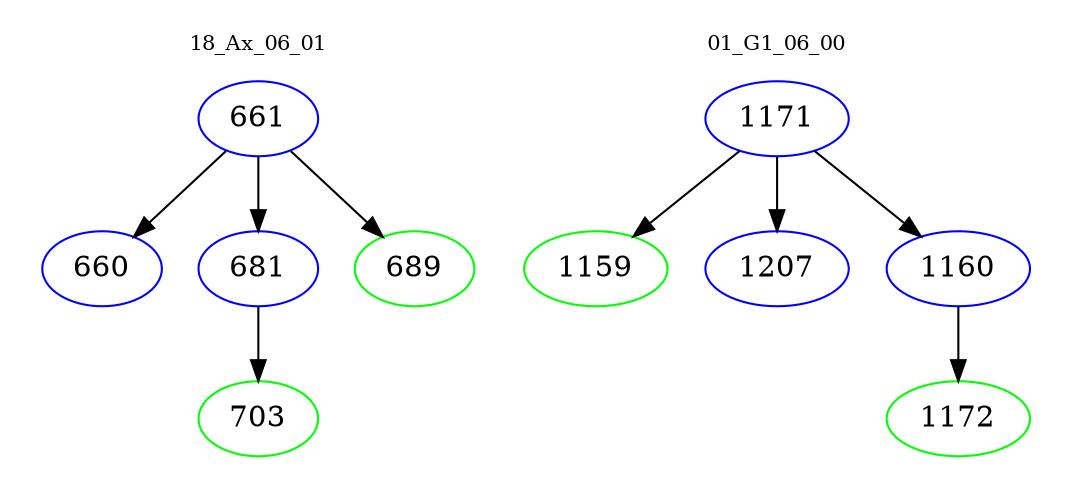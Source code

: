 digraph{
subgraph cluster_0 {
color = white
label = "18_Ax_06_01";
fontsize=10;
T0_661 [label="661", color="blue"]
T0_661 -> T0_660 [color="black"]
T0_660 [label="660", color="blue"]
T0_661 -> T0_681 [color="black"]
T0_681 [label="681", color="blue"]
T0_681 -> T0_703 [color="black"]
T0_703 [label="703", color="green"]
T0_661 -> T0_689 [color="black"]
T0_689 [label="689", color="green"]
}
subgraph cluster_1 {
color = white
label = "01_G1_06_00";
fontsize=10;
T1_1171 [label="1171", color="blue"]
T1_1171 -> T1_1159 [color="black"]
T1_1159 [label="1159", color="green"]
T1_1171 -> T1_1207 [color="black"]
T1_1207 [label="1207", color="blue"]
T1_1171 -> T1_1160 [color="black"]
T1_1160 [label="1160", color="blue"]
T1_1160 -> T1_1172 [color="black"]
T1_1172 [label="1172", color="green"]
}
}
